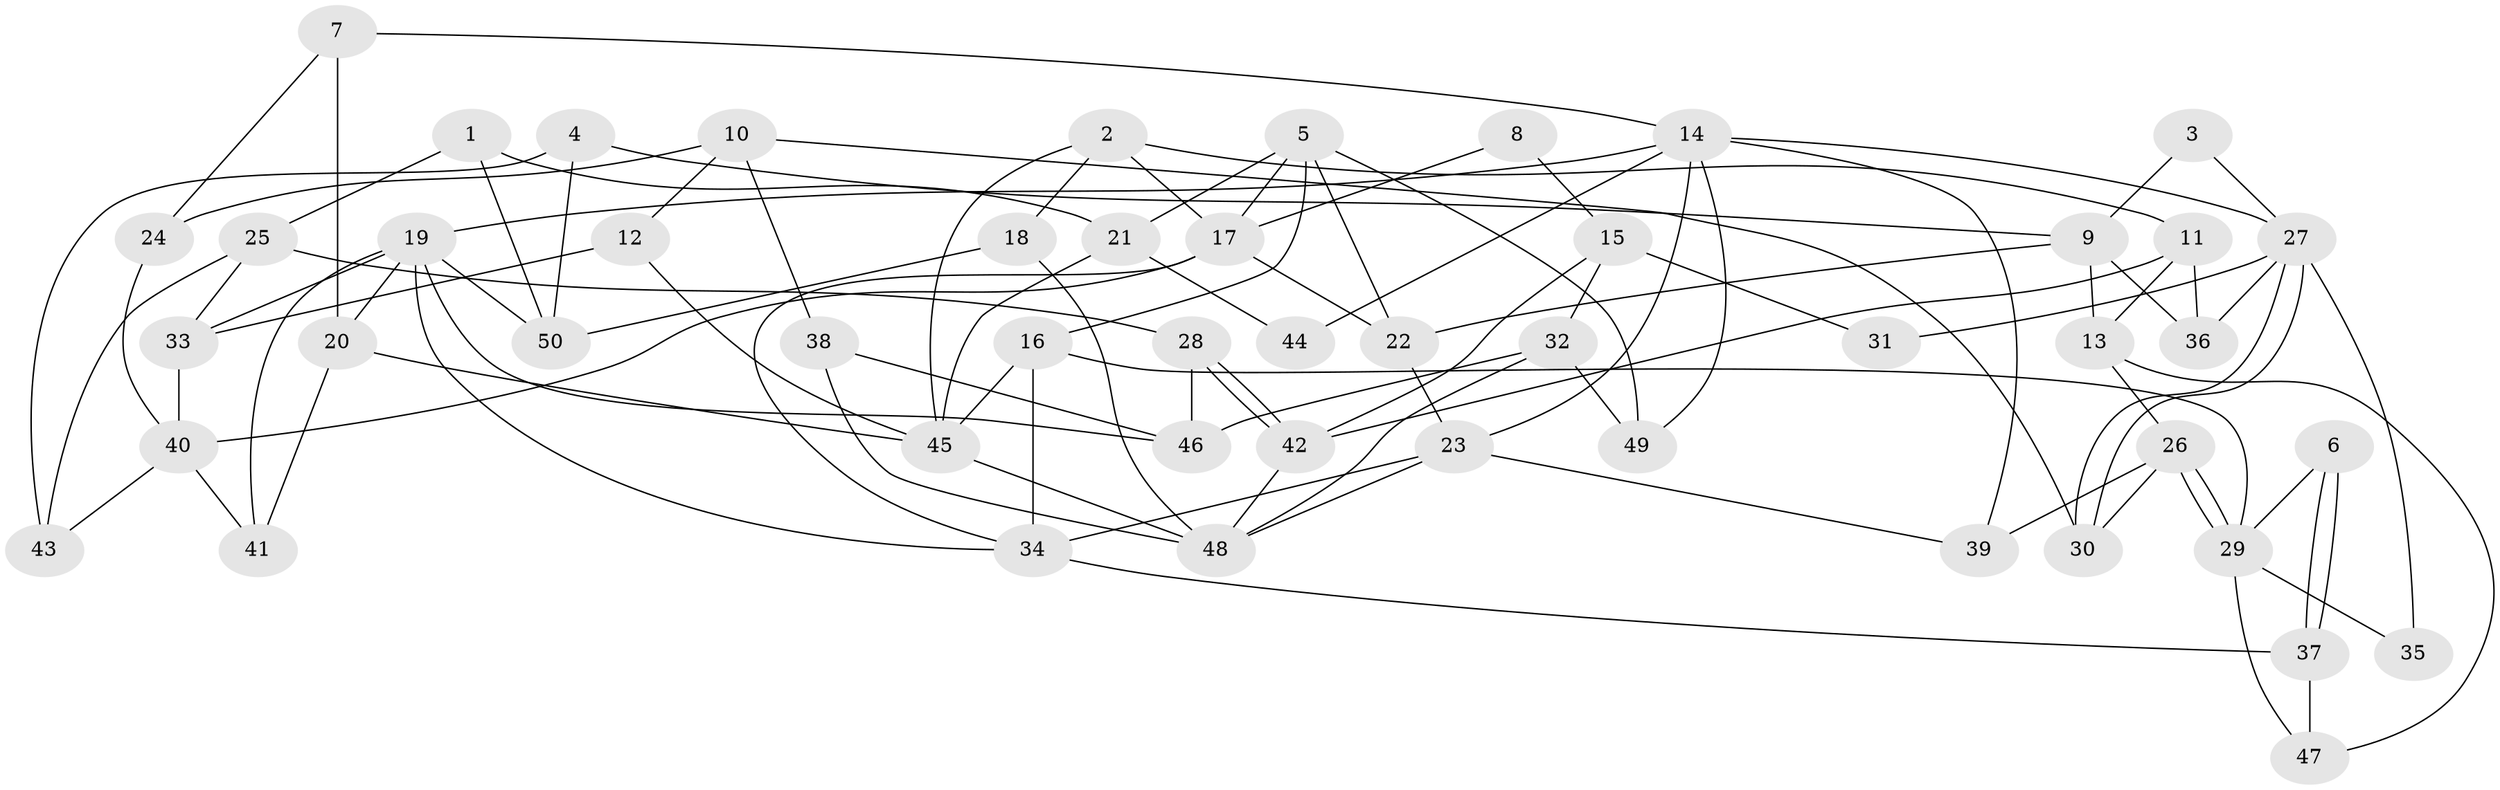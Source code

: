 // coarse degree distribution, {5: 0.41379310344827586, 4: 0.20689655172413793, 2: 0.10344827586206896, 6: 0.06896551724137931, 7: 0.10344827586206896, 8: 0.06896551724137931, 3: 0.034482758620689655}
// Generated by graph-tools (version 1.1) at 2025/41/03/06/25 10:41:59]
// undirected, 50 vertices, 100 edges
graph export_dot {
graph [start="1"]
  node [color=gray90,style=filled];
  1;
  2;
  3;
  4;
  5;
  6;
  7;
  8;
  9;
  10;
  11;
  12;
  13;
  14;
  15;
  16;
  17;
  18;
  19;
  20;
  21;
  22;
  23;
  24;
  25;
  26;
  27;
  28;
  29;
  30;
  31;
  32;
  33;
  34;
  35;
  36;
  37;
  38;
  39;
  40;
  41;
  42;
  43;
  44;
  45;
  46;
  47;
  48;
  49;
  50;
  1 -- 50;
  1 -- 21;
  1 -- 25;
  2 -- 17;
  2 -- 11;
  2 -- 18;
  2 -- 45;
  3 -- 27;
  3 -- 9;
  4 -- 50;
  4 -- 43;
  4 -- 9;
  5 -- 17;
  5 -- 49;
  5 -- 16;
  5 -- 21;
  5 -- 22;
  6 -- 29;
  6 -- 37;
  6 -- 37;
  7 -- 14;
  7 -- 20;
  7 -- 24;
  8 -- 15;
  8 -- 17;
  9 -- 13;
  9 -- 22;
  9 -- 36;
  10 -- 30;
  10 -- 38;
  10 -- 12;
  10 -- 24;
  11 -- 36;
  11 -- 42;
  11 -- 13;
  12 -- 45;
  12 -- 33;
  13 -- 47;
  13 -- 26;
  14 -- 23;
  14 -- 39;
  14 -- 19;
  14 -- 27;
  14 -- 44;
  14 -- 49;
  15 -- 32;
  15 -- 42;
  15 -- 31;
  16 -- 34;
  16 -- 29;
  16 -- 45;
  17 -- 40;
  17 -- 22;
  17 -- 34;
  18 -- 48;
  18 -- 50;
  19 -- 33;
  19 -- 20;
  19 -- 34;
  19 -- 41;
  19 -- 46;
  19 -- 50;
  20 -- 45;
  20 -- 41;
  21 -- 45;
  21 -- 44;
  22 -- 23;
  23 -- 34;
  23 -- 39;
  23 -- 48;
  24 -- 40;
  25 -- 33;
  25 -- 28;
  25 -- 43;
  26 -- 29;
  26 -- 29;
  26 -- 30;
  26 -- 39;
  27 -- 30;
  27 -- 30;
  27 -- 31;
  27 -- 35;
  27 -- 36;
  28 -- 42;
  28 -- 42;
  28 -- 46;
  29 -- 35;
  29 -- 47;
  32 -- 48;
  32 -- 46;
  32 -- 49;
  33 -- 40;
  34 -- 37;
  37 -- 47;
  38 -- 46;
  38 -- 48;
  40 -- 41;
  40 -- 43;
  42 -- 48;
  45 -- 48;
}

